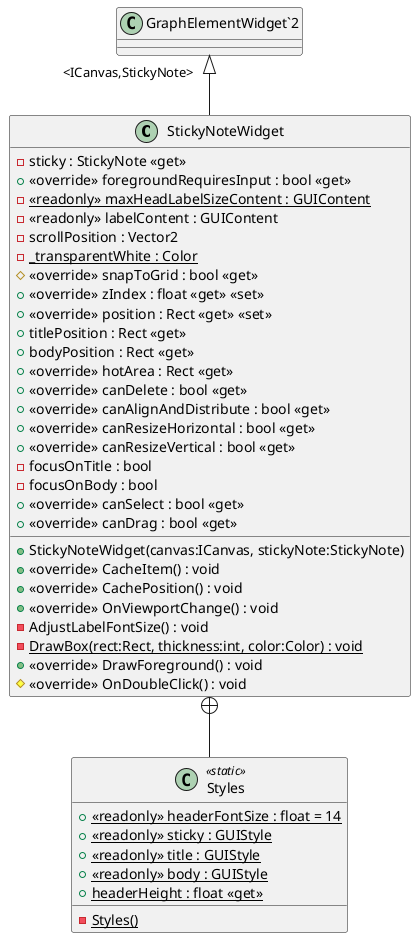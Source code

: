 @startuml
class StickyNoteWidget {
    + StickyNoteWidget(canvas:ICanvas, stickyNote:StickyNote)
    - sticky : StickyNote <<get>>
    + <<override>> CacheItem() : void
    + <<override>> foregroundRequiresInput : bool <<get>>
    - {static} <<readonly>> maxHeadLabelSizeContent : GUIContent
    - <<readonly>> labelContent : GUIContent
    - scrollPosition : Vector2
    - {static} _transparentWhite : Color
    # <<override>> snapToGrid : bool <<get>>
    + <<override>> zIndex : float <<get>> <<set>>
    + <<override>> position : Rect <<get>> <<set>>
    + titlePosition : Rect <<get>>
    + bodyPosition : Rect <<get>>
    + <<override>> hotArea : Rect <<get>>
    + <<override>> CachePosition() : void
    + <<override>> OnViewportChange() : void
    - AdjustLabelFontSize() : void
    {static} - DrawBox(rect:Rect, thickness:int, color:Color) : void
    + <<override>> DrawForeground() : void
    + <<override>> canDelete : bool <<get>>
    + <<override>> canAlignAndDistribute : bool <<get>>
    + <<override>> canResizeHorizontal : bool <<get>>
    + <<override>> canResizeVertical : bool <<get>>
    - focusOnTitle : bool
    - focusOnBody : bool
    + <<override>> canSelect : bool <<get>>
    # <<override>> OnDoubleClick() : void
    + <<override>> canDrag : bool <<get>>
}
class Styles <<static>> {
    {static} - Styles()
    + {static} <<readonly>> headerFontSize : float = 14
    + {static} <<readonly>> sticky : GUIStyle
    + {static} <<readonly>> title : GUIStyle
    + {static} <<readonly>> body : GUIStyle
    + {static} headerHeight : float <<get>>
}
"GraphElementWidget`2" "<ICanvas,StickyNote>" <|-- StickyNoteWidget
StickyNoteWidget +-- Styles
@enduml
